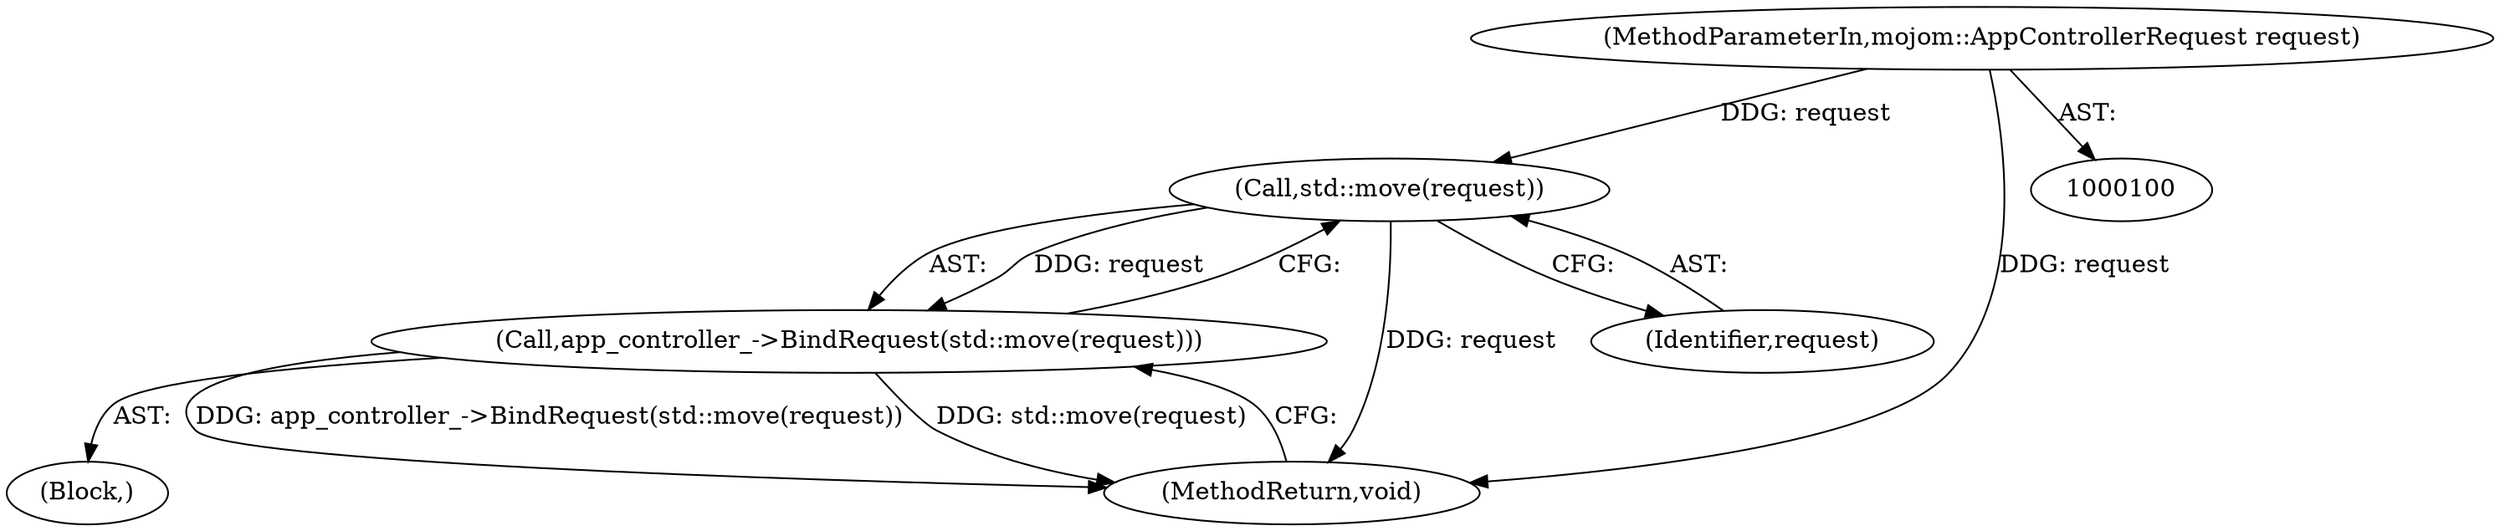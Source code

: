 digraph "1_Chrome_8cfe2463cec6835c7b0b73dcb2ab2edaf035e3f9_10@API" {
"1000104" [label="(Call,std::move(request))"];
"1000101" [label="(MethodParameterIn,mojom::AppControllerRequest request)"];
"1000103" [label="(Call,app_controller_->BindRequest(std::move(request)))"];
"1000102" [label="(Block,)"];
"1000103" [label="(Call,app_controller_->BindRequest(std::move(request)))"];
"1000106" [label="(MethodReturn,void)"];
"1000105" [label="(Identifier,request)"];
"1000101" [label="(MethodParameterIn,mojom::AppControllerRequest request)"];
"1000104" [label="(Call,std::move(request))"];
"1000104" -> "1000103"  [label="AST: "];
"1000104" -> "1000105"  [label="CFG: "];
"1000105" -> "1000104"  [label="AST: "];
"1000103" -> "1000104"  [label="CFG: "];
"1000104" -> "1000106"  [label="DDG: request"];
"1000104" -> "1000103"  [label="DDG: request"];
"1000101" -> "1000104"  [label="DDG: request"];
"1000101" -> "1000100"  [label="AST: "];
"1000101" -> "1000106"  [label="DDG: request"];
"1000103" -> "1000102"  [label="AST: "];
"1000106" -> "1000103"  [label="CFG: "];
"1000103" -> "1000106"  [label="DDG: app_controller_->BindRequest(std::move(request))"];
"1000103" -> "1000106"  [label="DDG: std::move(request)"];
}
